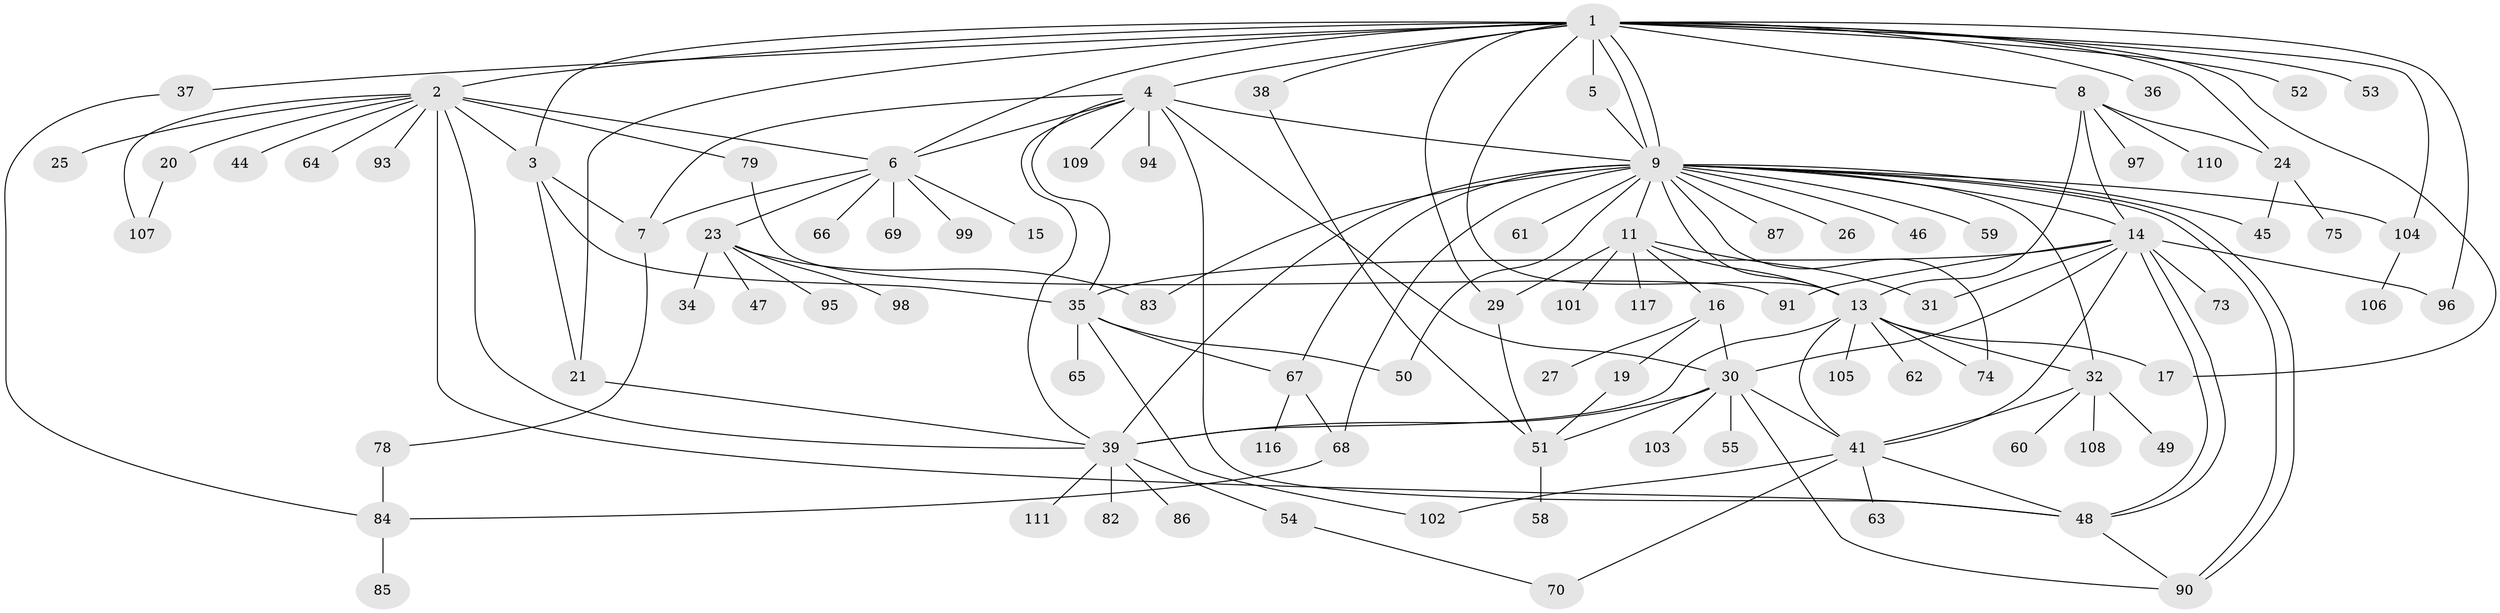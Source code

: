 // Generated by graph-tools (version 1.1) at 2025/23/03/03/25 07:23:52]
// undirected, 92 vertices, 145 edges
graph export_dot {
graph [start="1"]
  node [color=gray90,style=filled];
  1 [super="+12"];
  2 [super="+22"];
  3 [super="+115"];
  4;
  5;
  6 [super="+42"];
  7;
  8 [super="+89"];
  9 [super="+10"];
  11 [super="+56"];
  13 [super="+80"];
  14 [super="+28"];
  15;
  16 [super="+18"];
  17 [super="+33"];
  19;
  20;
  21 [super="+40"];
  23 [super="+88"];
  24 [super="+120"];
  25;
  26;
  27 [super="+118"];
  29 [super="+76"];
  30 [super="+71"];
  31;
  32;
  34;
  35 [super="+81"];
  36;
  37;
  38;
  39 [super="+43"];
  41 [super="+57"];
  44;
  45;
  46;
  47;
  48 [super="+121"];
  49;
  50;
  51 [super="+112"];
  52;
  53;
  54 [super="+113"];
  55;
  58;
  59;
  60;
  61;
  62;
  63;
  64;
  65;
  66;
  67 [super="+72"];
  68;
  69;
  70;
  73;
  74 [super="+77"];
  75;
  78 [super="+119"];
  79;
  82;
  83;
  84 [super="+92"];
  85;
  86;
  87;
  90;
  91;
  93;
  94;
  95;
  96 [super="+100"];
  97;
  98;
  99;
  101;
  102;
  103;
  104;
  105;
  106;
  107 [super="+114"];
  108;
  109;
  110;
  111;
  116;
  117;
  1 -- 2;
  1 -- 3;
  1 -- 4;
  1 -- 5;
  1 -- 6 [weight=2];
  1 -- 8;
  1 -- 9 [weight=2];
  1 -- 9;
  1 -- 17;
  1 -- 21;
  1 -- 24;
  1 -- 36;
  1 -- 37;
  1 -- 38 [weight=2];
  1 -- 52;
  1 -- 53;
  1 -- 96;
  1 -- 104;
  1 -- 13;
  1 -- 29;
  2 -- 3;
  2 -- 6 [weight=2];
  2 -- 20;
  2 -- 25;
  2 -- 39;
  2 -- 44;
  2 -- 64;
  2 -- 79;
  2 -- 93;
  2 -- 48;
  2 -- 107;
  3 -- 7;
  3 -- 21;
  3 -- 35;
  4 -- 6;
  4 -- 7;
  4 -- 9;
  4 -- 30 [weight=2];
  4 -- 35;
  4 -- 39;
  4 -- 48;
  4 -- 94;
  4 -- 109;
  5 -- 9;
  6 -- 7;
  6 -- 15;
  6 -- 23;
  6 -- 66;
  6 -- 69;
  6 -- 99;
  7 -- 78;
  8 -- 14 [weight=2];
  8 -- 24;
  8 -- 97;
  8 -- 110;
  8 -- 13;
  9 -- 11;
  9 -- 13;
  9 -- 14;
  9 -- 26;
  9 -- 32;
  9 -- 39 [weight=2];
  9 -- 45;
  9 -- 46;
  9 -- 59;
  9 -- 61;
  9 -- 67;
  9 -- 83;
  9 -- 87;
  9 -- 90;
  9 -- 90;
  9 -- 104;
  9 -- 50;
  9 -- 68;
  9 -- 74;
  11 -- 13;
  11 -- 16;
  11 -- 29;
  11 -- 101;
  11 -- 117;
  11 -- 31;
  13 -- 32;
  13 -- 39;
  13 -- 41;
  13 -- 62;
  13 -- 74;
  13 -- 105;
  13 -- 17;
  14 -- 30;
  14 -- 31;
  14 -- 35;
  14 -- 48;
  14 -- 48;
  14 -- 73;
  14 -- 91;
  14 -- 41;
  14 -- 96;
  16 -- 27;
  16 -- 30;
  16 -- 19;
  19 -- 51;
  20 -- 107;
  21 -- 39 [weight=2];
  23 -- 34;
  23 -- 47;
  23 -- 98;
  23 -- 83;
  23 -- 95;
  24 -- 45;
  24 -- 75;
  29 -- 51;
  30 -- 39;
  30 -- 41;
  30 -- 51;
  30 -- 55;
  30 -- 90;
  30 -- 103;
  32 -- 41;
  32 -- 49;
  32 -- 60;
  32 -- 108;
  35 -- 50;
  35 -- 65;
  35 -- 67;
  35 -- 102;
  37 -- 84;
  38 -- 51;
  39 -- 54;
  39 -- 82;
  39 -- 86;
  39 -- 111;
  41 -- 48;
  41 -- 63;
  41 -- 102;
  41 -- 70;
  48 -- 90;
  51 -- 58;
  54 -- 70;
  67 -- 68;
  67 -- 116;
  68 -- 84;
  78 -- 84;
  79 -- 91;
  84 -- 85;
  104 -- 106;
}
